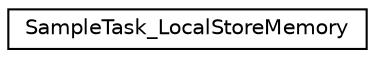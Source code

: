 digraph "Graphical Class Hierarchy"
{
  edge [fontname="Helvetica",fontsize="10",labelfontname="Helvetica",labelfontsize="10"];
  node [fontname="Helvetica",fontsize="10",shape=record];
  rankdir="LR";
  Node1 [label="SampleTask_LocalStoreMemory",height=0.2,width=0.4,color="black", fillcolor="white", style="filled",URL="$struct_sample_task___local_store_memory.html"];
}
